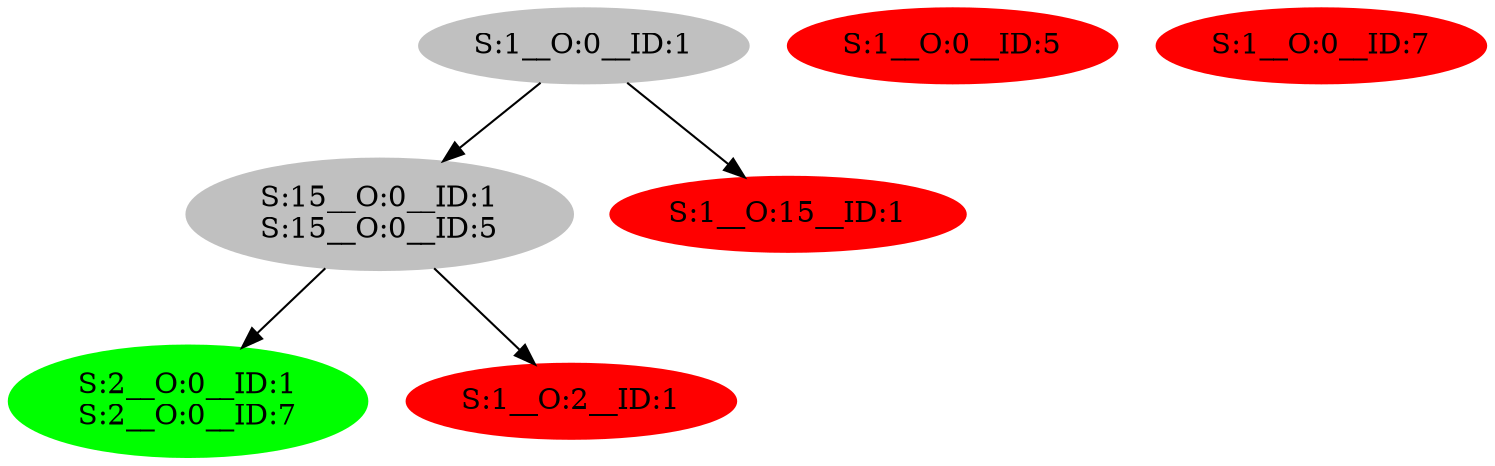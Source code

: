 strict digraph  {
0 [color=grey, label="S:1__O:0__ID:1", style=filled];
1 [color=grey, label="S:15__O:0__ID:1
S:15__O:0__ID:5", style=filled];
2 [color=green, label="S:2__O:0__ID:1
S:2__O:0__ID:7", style=filled];
3 [color=red, label="S:1__O:2__ID:1", style=filled];
4 [color=red, label="S:1__O:15__ID:1", style=filled];
5 [color=red, label="S:1__O:0__ID:5", style=filled];
6 [color=red, label="S:1__O:0__ID:7", style=filled];
0 -> 1;
0 -> 4;
1 -> 2;
1 -> 3;
}
